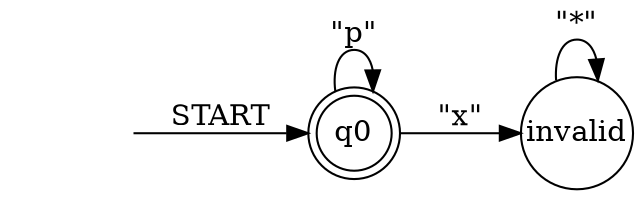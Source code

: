 # ----------------------------------- 
#Title:   Gp
#From:  patterns.projects.cs.ksu.edu/documentation/patterns/ltl.shtml 
# alphabet : [x, p]
# ----------------------------------- 
 
 
digraph G {
  rankdir=LR;
  q0 [shape=doublecircle, margin=0];
  start0 [shape=none, style=invis];
  start0 -> q0 [label="START"];
  q0 -> q0  [label="\"p\""];
  invalid -> invalid  [label="\"*\""];
  q0 -> invalid  [label="\"x\""];
  invalid [shape=circle, margin=0];
}
